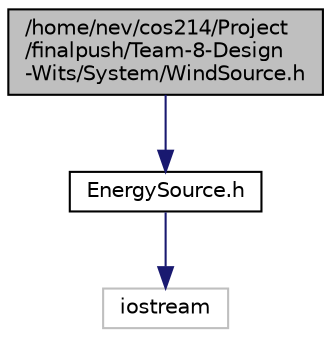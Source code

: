 digraph "/home/nev/cos214/Project/finalpush/Team-8-Design-Wits/System/WindSource.h"
{
 // LATEX_PDF_SIZE
  edge [fontname="Helvetica",fontsize="10",labelfontname="Helvetica",labelfontsize="10"];
  node [fontname="Helvetica",fontsize="10",shape=record];
  Node1 [label="/home/nev/cos214/Project\l/finalpush/Team-8-Design\l-Wits/System/WindSource.h",height=0.2,width=0.4,color="black", fillcolor="grey75", style="filled", fontcolor="black",tooltip="The header file for the WindSource class."];
  Node1 -> Node2 [color="midnightblue",fontsize="10",style="solid"];
  Node2 [label="EnergySource.h",height=0.2,width=0.4,color="black", fillcolor="white", style="filled",URL="$EnergySource_8h.html",tooltip="The header file for the EnergySource class."];
  Node2 -> Node3 [color="midnightblue",fontsize="10",style="solid"];
  Node3 [label="iostream",height=0.2,width=0.4,color="grey75", fillcolor="white", style="filled",tooltip=" "];
}
